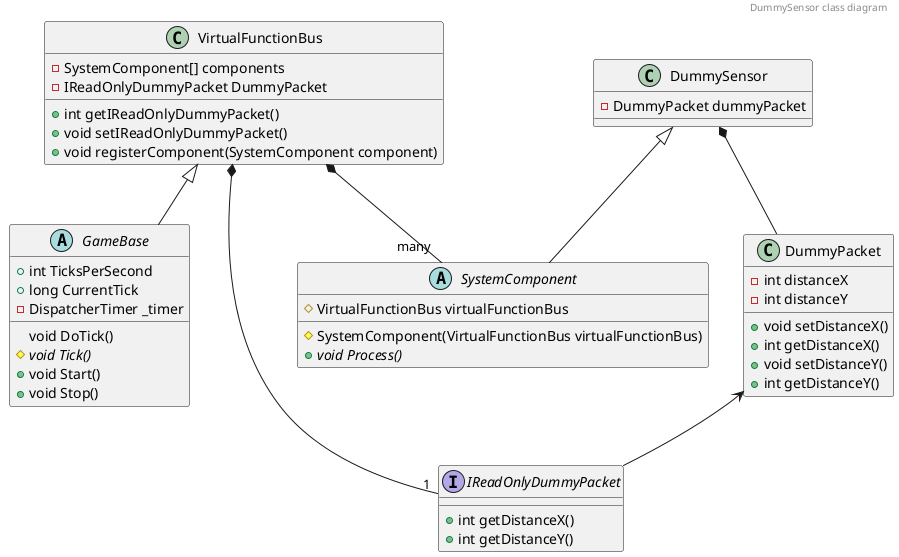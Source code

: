 @startuml
abstract class GameBase {
    + int TicksPerSecond
    + long CurrentTick
    - DispatcherTimer _timer

    void DoTick()
    # {abstract} void Tick()
    + void Start()
    + void Stop()
}

class VirtualFunctionBus {
    - SystemComponent[] components
    - IReadOnlyDummyPacket DummyPacket
    + int getIReadOnlyDummyPacket()
    + void setIReadOnlyDummyPacket()
    + void registerComponent(SystemComponent component)
}

abstract class SystemComponent {
    # VirtualFunctionBus virtualFunctionBus
    # SystemComponent(VirtualFunctionBus virtualFunctionBus)
    + {abstract} void Process()
}

class DummySensor {
   - DummyPacket dummyPacket
}

class DummyPacket {
    - int distanceX
    - int distanceY
    + void setDistanceX()
    + int getDistanceX()
    + void setDistanceY()
    + int getDistanceY()
}

interface IReadOnlyDummyPacket {
    + int getDistanceX()
    + int getDistanceY()
}

DummySensor <|-- SystemComponent
DummySensor *-- DummyPacket
DummyPacket <-- IReadOnlyDummyPacket

VirtualFunctionBus <|-- GameBase
VirtualFunctionBus *-- "many" SystemComponent
VirtualFunctionBus *-- "1" IReadOnlyDummyPacket

header
DummySensor class diagram
endheader
@enduml